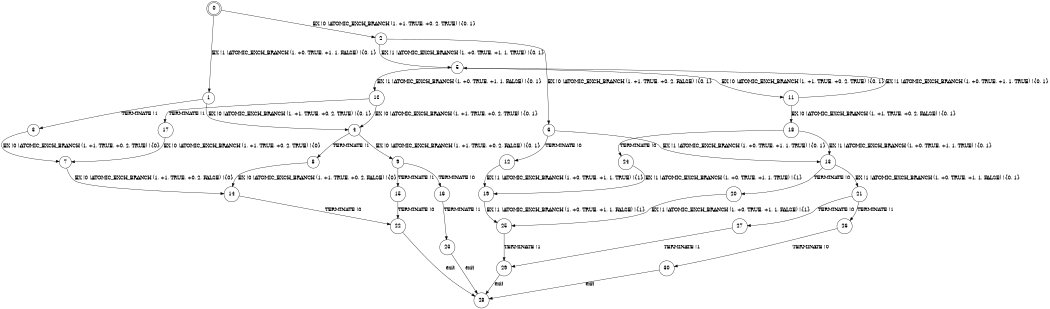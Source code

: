 digraph BCG {
size = "7, 10.5";
center = TRUE;
node [shape = circle];
0 [peripheries = 2];
0 -> 1 [label = "EX !1 !ATOMIC_EXCH_BRANCH (1, +0, TRUE, +1, 1, FALSE) !{0, 1}"];
0 -> 2 [label = "EX !0 !ATOMIC_EXCH_BRANCH (1, +1, TRUE, +0, 2, TRUE) !{0, 1}"];
1 -> 3 [label = "TERMINATE !1"];
1 -> 4 [label = "EX !0 !ATOMIC_EXCH_BRANCH (1, +1, TRUE, +0, 2, TRUE) !{0, 1}"];
2 -> 5 [label = "EX !1 !ATOMIC_EXCH_BRANCH (1, +0, TRUE, +1, 1, TRUE) !{0, 1}"];
2 -> 6 [label = "EX !0 !ATOMIC_EXCH_BRANCH (1, +1, TRUE, +0, 2, FALSE) !{0, 1}"];
3 -> 7 [label = "EX !0 !ATOMIC_EXCH_BRANCH (1, +1, TRUE, +0, 2, TRUE) !{0}"];
4 -> 8 [label = "TERMINATE !1"];
4 -> 9 [label = "EX !0 !ATOMIC_EXCH_BRANCH (1, +1, TRUE, +0, 2, FALSE) !{0, 1}"];
5 -> 10 [label = "EX !1 !ATOMIC_EXCH_BRANCH (1, +0, TRUE, +1, 1, FALSE) !{0, 1}"];
5 -> 11 [label = "EX !0 !ATOMIC_EXCH_BRANCH (1, +1, TRUE, +0, 2, TRUE) !{0, 1}"];
6 -> 12 [label = "TERMINATE !0"];
6 -> 13 [label = "EX !1 !ATOMIC_EXCH_BRANCH (1, +0, TRUE, +1, 1, TRUE) !{0, 1}"];
7 -> 14 [label = "EX !0 !ATOMIC_EXCH_BRANCH (1, +1, TRUE, +0, 2, FALSE) !{0}"];
8 -> 14 [label = "EX !0 !ATOMIC_EXCH_BRANCH (1, +1, TRUE, +0, 2, FALSE) !{0}"];
9 -> 15 [label = "TERMINATE !1"];
9 -> 16 [label = "TERMINATE !0"];
10 -> 17 [label = "TERMINATE !1"];
10 -> 4 [label = "EX !0 !ATOMIC_EXCH_BRANCH (1, +1, TRUE, +0, 2, TRUE) !{0, 1}"];
11 -> 5 [label = "EX !1 !ATOMIC_EXCH_BRANCH (1, +0, TRUE, +1, 1, TRUE) !{0, 1}"];
11 -> 18 [label = "EX !0 !ATOMIC_EXCH_BRANCH (1, +1, TRUE, +0, 2, FALSE) !{0, 1}"];
12 -> 19 [label = "EX !1 !ATOMIC_EXCH_BRANCH (1, +0, TRUE, +1, 1, TRUE) !{1}"];
13 -> 20 [label = "TERMINATE !0"];
13 -> 21 [label = "EX !1 !ATOMIC_EXCH_BRANCH (1, +0, TRUE, +1, 1, FALSE) !{0, 1}"];
14 -> 22 [label = "TERMINATE !0"];
15 -> 22 [label = "TERMINATE !0"];
16 -> 23 [label = "TERMINATE !1"];
17 -> 7 [label = "EX !0 !ATOMIC_EXCH_BRANCH (1, +1, TRUE, +0, 2, TRUE) !{0}"];
18 -> 24 [label = "TERMINATE !0"];
18 -> 13 [label = "EX !1 !ATOMIC_EXCH_BRANCH (1, +0, TRUE, +1, 1, TRUE) !{0, 1}"];
19 -> 25 [label = "EX !1 !ATOMIC_EXCH_BRANCH (1, +0, TRUE, +1, 1, FALSE) !{1}"];
20 -> 25 [label = "EX !1 !ATOMIC_EXCH_BRANCH (1, +0, TRUE, +1, 1, FALSE) !{1}"];
21 -> 26 [label = "TERMINATE !1"];
21 -> 27 [label = "TERMINATE !0"];
22 -> 28 [label = "exit"];
23 -> 28 [label = "exit"];
24 -> 19 [label = "EX !1 !ATOMIC_EXCH_BRANCH (1, +0, TRUE, +1, 1, TRUE) !{1}"];
25 -> 29 [label = "TERMINATE !1"];
26 -> 30 [label = "TERMINATE !0"];
27 -> 29 [label = "TERMINATE !1"];
29 -> 28 [label = "exit"];
30 -> 28 [label = "exit"];
}

